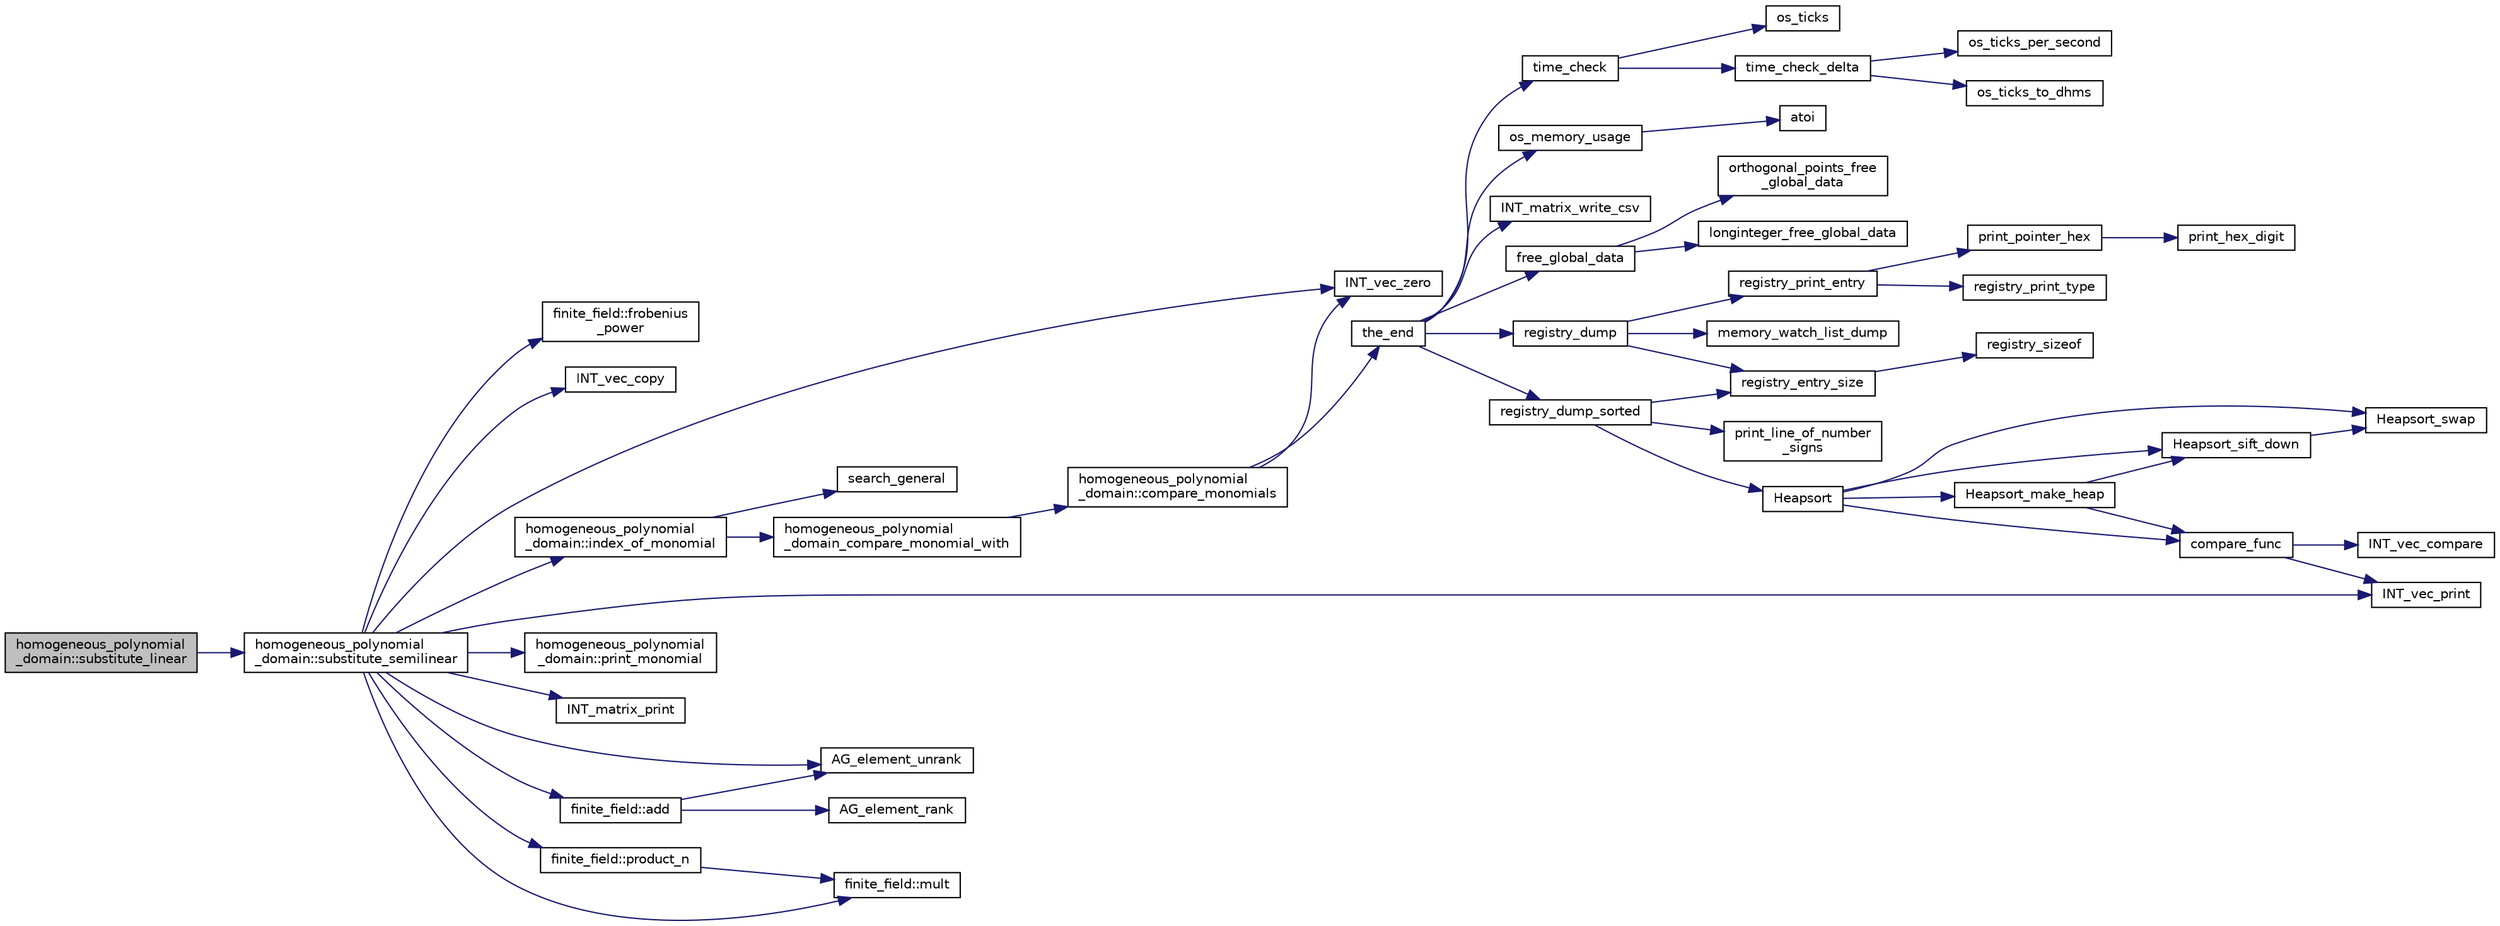 digraph "homogeneous_polynomial_domain::substitute_linear"
{
  edge [fontname="Helvetica",fontsize="10",labelfontname="Helvetica",labelfontsize="10"];
  node [fontname="Helvetica",fontsize="10",shape=record];
  rankdir="LR";
  Node1491 [label="homogeneous_polynomial\l_domain::substitute_linear",height=0.2,width=0.4,color="black", fillcolor="grey75", style="filled", fontcolor="black"];
  Node1491 -> Node1492 [color="midnightblue",fontsize="10",style="solid",fontname="Helvetica"];
  Node1492 [label="homogeneous_polynomial\l_domain::substitute_semilinear",height=0.2,width=0.4,color="black", fillcolor="white", style="filled",URL="$d2/da7/classhomogeneous__polynomial__domain.html#ae16fefaacc3385f9f385d1dd6df7ea4d"];
  Node1492 -> Node1493 [color="midnightblue",fontsize="10",style="solid",fontname="Helvetica"];
  Node1493 [label="finite_field::frobenius\l_power",height=0.2,width=0.4,color="black", fillcolor="white", style="filled",URL="$df/d5a/classfinite__field.html#aec23e43aaefc0ed601cdfa3139496a92"];
  Node1492 -> Node1494 [color="midnightblue",fontsize="10",style="solid",fontname="Helvetica"];
  Node1494 [label="INT_vec_copy",height=0.2,width=0.4,color="black", fillcolor="white", style="filled",URL="$df/dbf/sajeeb_8_c.html#ac2d875e27e009af6ec04d17254d11075"];
  Node1492 -> Node1495 [color="midnightblue",fontsize="10",style="solid",fontname="Helvetica"];
  Node1495 [label="INT_vec_zero",height=0.2,width=0.4,color="black", fillcolor="white", style="filled",URL="$df/dbf/sajeeb_8_c.html#aa8c9c7977203577026080f546fe4980f"];
  Node1492 -> Node1496 [color="midnightblue",fontsize="10",style="solid",fontname="Helvetica"];
  Node1496 [label="homogeneous_polynomial\l_domain::print_monomial",height=0.2,width=0.4,color="black", fillcolor="white", style="filled",URL="$d2/da7/classhomogeneous__polynomial__domain.html#aba45b13898b259a147e45bf92a622fd8"];
  Node1492 -> Node1497 [color="midnightblue",fontsize="10",style="solid",fontname="Helvetica"];
  Node1497 [label="INT_vec_print",height=0.2,width=0.4,color="black", fillcolor="white", style="filled",URL="$df/dbf/sajeeb_8_c.html#a79a5901af0b47dd0d694109543c027fe"];
  Node1492 -> Node1498 [color="midnightblue",fontsize="10",style="solid",fontname="Helvetica"];
  Node1498 [label="INT_matrix_print",height=0.2,width=0.4,color="black", fillcolor="white", style="filled",URL="$d5/db4/io__and__os_8h.html#afd4180a24bef3a2b584668a4eaf607ff"];
  Node1492 -> Node1499 [color="midnightblue",fontsize="10",style="solid",fontname="Helvetica"];
  Node1499 [label="AG_element_unrank",height=0.2,width=0.4,color="black", fillcolor="white", style="filled",URL="$d4/d67/geometry_8h.html#a4a33b86c87b2879b97cfa1327abe2885"];
  Node1492 -> Node1500 [color="midnightblue",fontsize="10",style="solid",fontname="Helvetica"];
  Node1500 [label="finite_field::product_n",height=0.2,width=0.4,color="black", fillcolor="white", style="filled",URL="$df/d5a/classfinite__field.html#a9107b694cc52701dc6d84cfc9e6fb336"];
  Node1500 -> Node1501 [color="midnightblue",fontsize="10",style="solid",fontname="Helvetica"];
  Node1501 [label="finite_field::mult",height=0.2,width=0.4,color="black", fillcolor="white", style="filled",URL="$df/d5a/classfinite__field.html#a24fb5917aa6d4d656fd855b7f44a13b0"];
  Node1492 -> Node1502 [color="midnightblue",fontsize="10",style="solid",fontname="Helvetica"];
  Node1502 [label="homogeneous_polynomial\l_domain::index_of_monomial",height=0.2,width=0.4,color="black", fillcolor="white", style="filled",URL="$d2/da7/classhomogeneous__polynomial__domain.html#a3fad3fb2b940014fcfece1cebfbfa3ae"];
  Node1502 -> Node1503 [color="midnightblue",fontsize="10",style="solid",fontname="Helvetica"];
  Node1503 [label="search_general",height=0.2,width=0.4,color="black", fillcolor="white", style="filled",URL="$d5/de2/foundations_2data__structures_2data__structures_8h.html#a9377e1012d2575d9cb22787cecf71eec"];
  Node1502 -> Node1504 [color="midnightblue",fontsize="10",style="solid",fontname="Helvetica"];
  Node1504 [label="homogeneous_polynomial\l_domain_compare_monomial_with",height=0.2,width=0.4,color="black", fillcolor="white", style="filled",URL="$dd/db5/homogeneous__polynomial__domain_8_c.html#a0a0f8d40815145e0aceceabebad8d63d"];
  Node1504 -> Node1505 [color="midnightblue",fontsize="10",style="solid",fontname="Helvetica"];
  Node1505 [label="homogeneous_polynomial\l_domain::compare_monomials",height=0.2,width=0.4,color="black", fillcolor="white", style="filled",URL="$d2/da7/classhomogeneous__polynomial__domain.html#a05c5959cb62502954c9cf93a85b8c019"];
  Node1505 -> Node1495 [color="midnightblue",fontsize="10",style="solid",fontname="Helvetica"];
  Node1505 -> Node1506 [color="midnightblue",fontsize="10",style="solid",fontname="Helvetica"];
  Node1506 [label="the_end",height=0.2,width=0.4,color="black", fillcolor="white", style="filled",URL="$d9/d60/discreta_8h.html#a3ebbd3ccb665a9f78deaa7408577b60c"];
  Node1506 -> Node1507 [color="midnightblue",fontsize="10",style="solid",fontname="Helvetica"];
  Node1507 [label="free_global_data",height=0.2,width=0.4,color="black", fillcolor="white", style="filled",URL="$d3/dfb/discreta__global_8_c.html#a6bd9eb050090f8cf1e92db88a459cc28"];
  Node1507 -> Node1508 [color="midnightblue",fontsize="10",style="solid",fontname="Helvetica"];
  Node1508 [label="orthogonal_points_free\l_global_data",height=0.2,width=0.4,color="black", fillcolor="white", style="filled",URL="$d4/d67/geometry_8h.html#a9ff48c751a12182f1cc6ee384f80aa0b"];
  Node1507 -> Node1509 [color="midnightblue",fontsize="10",style="solid",fontname="Helvetica"];
  Node1509 [label="longinteger_free_global_data",height=0.2,width=0.4,color="black", fillcolor="white", style="filled",URL="$de/dc5/algebra__and__number__theory_8h.html#a6160ced6b3ffc2765c111f7d4f94ed42"];
  Node1506 -> Node1510 [color="midnightblue",fontsize="10",style="solid",fontname="Helvetica"];
  Node1510 [label="registry_dump",height=0.2,width=0.4,color="black", fillcolor="white", style="filled",URL="$d5/db4/io__and__os_8h.html#a8ad65cbe10865661e8bafd6be2164955"];
  Node1510 -> Node1511 [color="midnightblue",fontsize="10",style="solid",fontname="Helvetica"];
  Node1511 [label="registry_print_entry",height=0.2,width=0.4,color="black", fillcolor="white", style="filled",URL="$df/d84/foundations_2io__and__os_2memory_8_c.html#a2b54b210ed9aae58085d1ef7fa3bcbff"];
  Node1511 -> Node1512 [color="midnightblue",fontsize="10",style="solid",fontname="Helvetica"];
  Node1512 [label="print_pointer_hex",height=0.2,width=0.4,color="black", fillcolor="white", style="filled",URL="$d5/db4/io__and__os_8h.html#a32add94de62a1d910cc0fc35ed90ab48"];
  Node1512 -> Node1513 [color="midnightblue",fontsize="10",style="solid",fontname="Helvetica"];
  Node1513 [label="print_hex_digit",height=0.2,width=0.4,color="black", fillcolor="white", style="filled",URL="$d4/d74/util_8_c.html#a36c64a828eefed0a0cfdd6186ec92c31"];
  Node1511 -> Node1514 [color="midnightblue",fontsize="10",style="solid",fontname="Helvetica"];
  Node1514 [label="registry_print_type",height=0.2,width=0.4,color="black", fillcolor="white", style="filled",URL="$df/d84/foundations_2io__and__os_2memory_8_c.html#a0c81861cc8a6dd21364c89bb3ac8e82c"];
  Node1510 -> Node1515 [color="midnightblue",fontsize="10",style="solid",fontname="Helvetica"];
  Node1515 [label="registry_entry_size",height=0.2,width=0.4,color="black", fillcolor="white", style="filled",URL="$df/d84/foundations_2io__and__os_2memory_8_c.html#abb7fc0eff582133f5bd8a7cbd78d742b"];
  Node1515 -> Node1516 [color="midnightblue",fontsize="10",style="solid",fontname="Helvetica"];
  Node1516 [label="registry_sizeof",height=0.2,width=0.4,color="black", fillcolor="white", style="filled",URL="$df/d84/foundations_2io__and__os_2memory_8_c.html#a1ebe71d1cd99d79db497355f608be044"];
  Node1510 -> Node1517 [color="midnightblue",fontsize="10",style="solid",fontname="Helvetica"];
  Node1517 [label="memory_watch_list_dump",height=0.2,width=0.4,color="black", fillcolor="white", style="filled",URL="$df/d84/foundations_2io__and__os_2memory_8_c.html#ad0967d55a42071e28f50be4fbe7893bd"];
  Node1506 -> Node1518 [color="midnightblue",fontsize="10",style="solid",fontname="Helvetica"];
  Node1518 [label="registry_dump_sorted",height=0.2,width=0.4,color="black", fillcolor="white", style="filled",URL="$d5/db4/io__and__os_8h.html#aa28c9ee8650332ad2d526d5eb4fae48e"];
  Node1518 -> Node1519 [color="midnightblue",fontsize="10",style="solid",fontname="Helvetica"];
  Node1519 [label="print_line_of_number\l_signs",height=0.2,width=0.4,color="black", fillcolor="white", style="filled",URL="$d5/db4/io__and__os_8h.html#a59b640c1f8b0040f26fa06b641191105"];
  Node1518 -> Node1515 [color="midnightblue",fontsize="10",style="solid",fontname="Helvetica"];
  Node1518 -> Node1520 [color="midnightblue",fontsize="10",style="solid",fontname="Helvetica"];
  Node1520 [label="Heapsort",height=0.2,width=0.4,color="black", fillcolor="white", style="filled",URL="$d5/de2/foundations_2data__structures_2data__structures_8h.html#a2af240488f5893071c88af35d9f06b6d"];
  Node1520 -> Node1521 [color="midnightblue",fontsize="10",style="solid",fontname="Helvetica"];
  Node1521 [label="Heapsort_make_heap",height=0.2,width=0.4,color="black", fillcolor="white", style="filled",URL="$d4/dd7/sorting_8_c.html#ae2f81d9c1e532bee5c80dfae7cc45bcc"];
  Node1521 -> Node1522 [color="midnightblue",fontsize="10",style="solid",fontname="Helvetica"];
  Node1522 [label="Heapsort_sift_down",height=0.2,width=0.4,color="black", fillcolor="white", style="filled",URL="$d4/dd7/sorting_8_c.html#a89625a5f8e99e9a76db45ad133b5a3f3"];
  Node1522 -> Node1523 [color="midnightblue",fontsize="10",style="solid",fontname="Helvetica"];
  Node1523 [label="Heapsort_swap",height=0.2,width=0.4,color="black", fillcolor="white", style="filled",URL="$d4/dd7/sorting_8_c.html#a7d47ff5b6218622f072ca38a87900496"];
  Node1521 -> Node1524 [color="midnightblue",fontsize="10",style="solid",fontname="Helvetica"];
  Node1524 [label="compare_func",height=0.2,width=0.4,color="black", fillcolor="white", style="filled",URL="$dc/d77/pentomino__5x5_8_c.html#af532ec92afffcb63cd1f1180e96642d4"];
  Node1524 -> Node1525 [color="midnightblue",fontsize="10",style="solid",fontname="Helvetica"];
  Node1525 [label="INT_vec_compare",height=0.2,width=0.4,color="black", fillcolor="white", style="filled",URL="$d5/de2/foundations_2data__structures_2data__structures_8h.html#ac1a17fca23fb4a338aef8547a4c2fded"];
  Node1524 -> Node1497 [color="midnightblue",fontsize="10",style="solid",fontname="Helvetica"];
  Node1520 -> Node1524 [color="midnightblue",fontsize="10",style="solid",fontname="Helvetica"];
  Node1520 -> Node1523 [color="midnightblue",fontsize="10",style="solid",fontname="Helvetica"];
  Node1520 -> Node1522 [color="midnightblue",fontsize="10",style="solid",fontname="Helvetica"];
  Node1506 -> Node1526 [color="midnightblue",fontsize="10",style="solid",fontname="Helvetica"];
  Node1526 [label="time_check",height=0.2,width=0.4,color="black", fillcolor="white", style="filled",URL="$d9/d60/discreta_8h.html#a04d64356f0c7cb798e55daec998c527e"];
  Node1526 -> Node1527 [color="midnightblue",fontsize="10",style="solid",fontname="Helvetica"];
  Node1527 [label="os_ticks",height=0.2,width=0.4,color="black", fillcolor="white", style="filled",URL="$d5/db4/io__and__os_8h.html#a3da6d2b09e35d569adb7101dffcb5224"];
  Node1526 -> Node1528 [color="midnightblue",fontsize="10",style="solid",fontname="Helvetica"];
  Node1528 [label="time_check_delta",height=0.2,width=0.4,color="black", fillcolor="white", style="filled",URL="$d3/d72/global_8_c.html#a89a8565e34c7dcbb97180cd6af7454a1"];
  Node1528 -> Node1529 [color="midnightblue",fontsize="10",style="solid",fontname="Helvetica"];
  Node1529 [label="os_ticks_per_second",height=0.2,width=0.4,color="black", fillcolor="white", style="filled",URL="$d5/db4/io__and__os_8h.html#a1b35e7a094dfde9db39ae352c9c17042"];
  Node1528 -> Node1530 [color="midnightblue",fontsize="10",style="solid",fontname="Helvetica"];
  Node1530 [label="os_ticks_to_dhms",height=0.2,width=0.4,color="black", fillcolor="white", style="filled",URL="$d5/db4/io__and__os_8h.html#a0d715587fd9b8ab4e2bc822a2be313ba"];
  Node1506 -> Node1531 [color="midnightblue",fontsize="10",style="solid",fontname="Helvetica"];
  Node1531 [label="os_memory_usage",height=0.2,width=0.4,color="black", fillcolor="white", style="filled",URL="$d5/db4/io__and__os_8h.html#a5d6ab4b80c58e5d8bdb0fd1625709d0b"];
  Node1531 -> Node1532 [color="midnightblue",fontsize="10",style="solid",fontname="Helvetica"];
  Node1532 [label="atoi",height=0.2,width=0.4,color="black", fillcolor="white", style="filled",URL="$d9/d60/discreta_8h.html#ad0ac71cbcb495289e474437d6b7d7fac"];
  Node1506 -> Node1533 [color="midnightblue",fontsize="10",style="solid",fontname="Helvetica"];
  Node1533 [label="INT_matrix_write_csv",height=0.2,width=0.4,color="black", fillcolor="white", style="filled",URL="$d5/db4/io__and__os_8h.html#a57604af509e1d43e918fd38e5f4ee96f"];
  Node1492 -> Node1534 [color="midnightblue",fontsize="10",style="solid",fontname="Helvetica"];
  Node1534 [label="finite_field::add",height=0.2,width=0.4,color="black", fillcolor="white", style="filled",URL="$df/d5a/classfinite__field.html#a8f12328a27500f3c7be0c849ebbc9d14"];
  Node1534 -> Node1499 [color="midnightblue",fontsize="10",style="solid",fontname="Helvetica"];
  Node1534 -> Node1535 [color="midnightblue",fontsize="10",style="solid",fontname="Helvetica"];
  Node1535 [label="AG_element_rank",height=0.2,width=0.4,color="black", fillcolor="white", style="filled",URL="$d4/d67/geometry_8h.html#ab2ac908d07dd8038fd996e26bdc75c17"];
  Node1492 -> Node1501 [color="midnightblue",fontsize="10",style="solid",fontname="Helvetica"];
}
